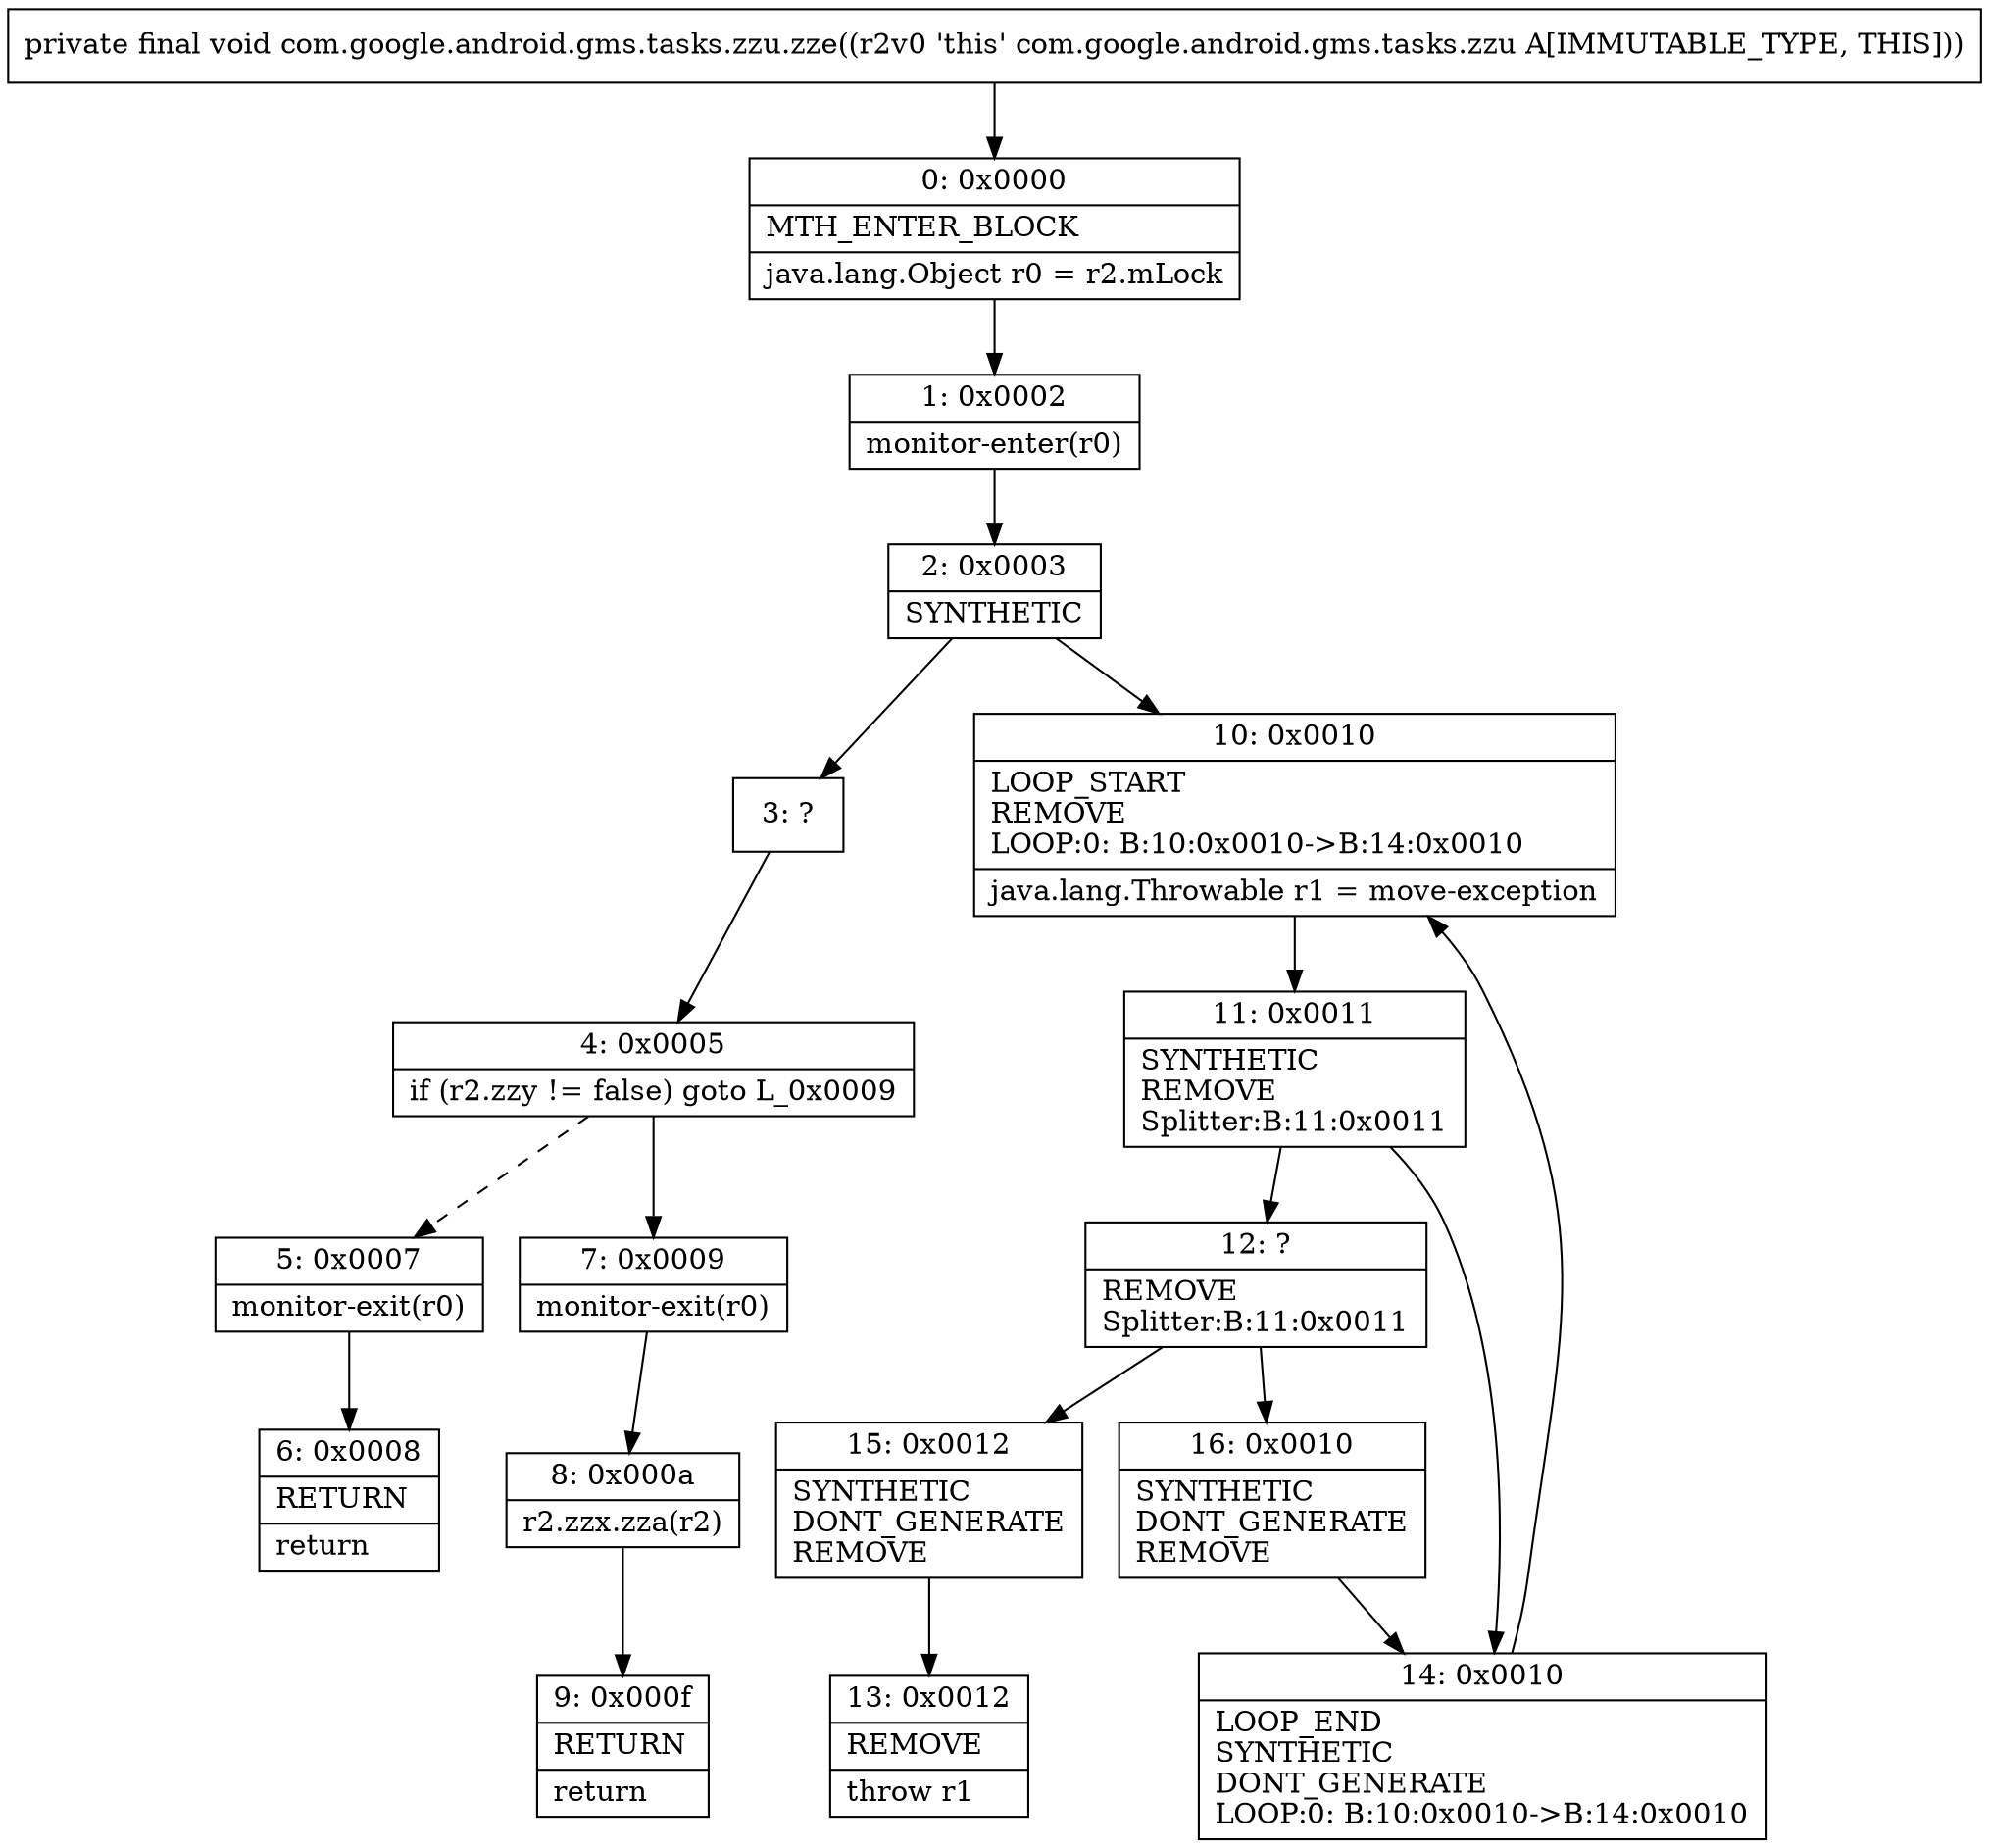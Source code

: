 digraph "CFG forcom.google.android.gms.tasks.zzu.zze()V" {
Node_0 [shape=record,label="{0\:\ 0x0000|MTH_ENTER_BLOCK\l|java.lang.Object r0 = r2.mLock\l}"];
Node_1 [shape=record,label="{1\:\ 0x0002|monitor\-enter(r0)\l}"];
Node_2 [shape=record,label="{2\:\ 0x0003|SYNTHETIC\l}"];
Node_3 [shape=record,label="{3\:\ ?}"];
Node_4 [shape=record,label="{4\:\ 0x0005|if (r2.zzy != false) goto L_0x0009\l}"];
Node_5 [shape=record,label="{5\:\ 0x0007|monitor\-exit(r0)\l}"];
Node_6 [shape=record,label="{6\:\ 0x0008|RETURN\l|return\l}"];
Node_7 [shape=record,label="{7\:\ 0x0009|monitor\-exit(r0)\l}"];
Node_8 [shape=record,label="{8\:\ 0x000a|r2.zzx.zza(r2)\l}"];
Node_9 [shape=record,label="{9\:\ 0x000f|RETURN\l|return\l}"];
Node_10 [shape=record,label="{10\:\ 0x0010|LOOP_START\lREMOVE\lLOOP:0: B:10:0x0010\-\>B:14:0x0010\l|java.lang.Throwable r1 = move\-exception\l}"];
Node_11 [shape=record,label="{11\:\ 0x0011|SYNTHETIC\lREMOVE\lSplitter:B:11:0x0011\l}"];
Node_12 [shape=record,label="{12\:\ ?|REMOVE\lSplitter:B:11:0x0011\l}"];
Node_13 [shape=record,label="{13\:\ 0x0012|REMOVE\l|throw r1\l}"];
Node_14 [shape=record,label="{14\:\ 0x0010|LOOP_END\lSYNTHETIC\lDONT_GENERATE\lLOOP:0: B:10:0x0010\-\>B:14:0x0010\l}"];
Node_15 [shape=record,label="{15\:\ 0x0012|SYNTHETIC\lDONT_GENERATE\lREMOVE\l}"];
Node_16 [shape=record,label="{16\:\ 0x0010|SYNTHETIC\lDONT_GENERATE\lREMOVE\l}"];
MethodNode[shape=record,label="{private final void com.google.android.gms.tasks.zzu.zze((r2v0 'this' com.google.android.gms.tasks.zzu A[IMMUTABLE_TYPE, THIS])) }"];
MethodNode -> Node_0;
Node_0 -> Node_1;
Node_1 -> Node_2;
Node_2 -> Node_3;
Node_2 -> Node_10;
Node_3 -> Node_4;
Node_4 -> Node_5[style=dashed];
Node_4 -> Node_7;
Node_5 -> Node_6;
Node_7 -> Node_8;
Node_8 -> Node_9;
Node_10 -> Node_11;
Node_11 -> Node_12;
Node_11 -> Node_14;
Node_12 -> Node_15;
Node_12 -> Node_16;
Node_14 -> Node_10;
Node_15 -> Node_13;
Node_16 -> Node_14;
}

